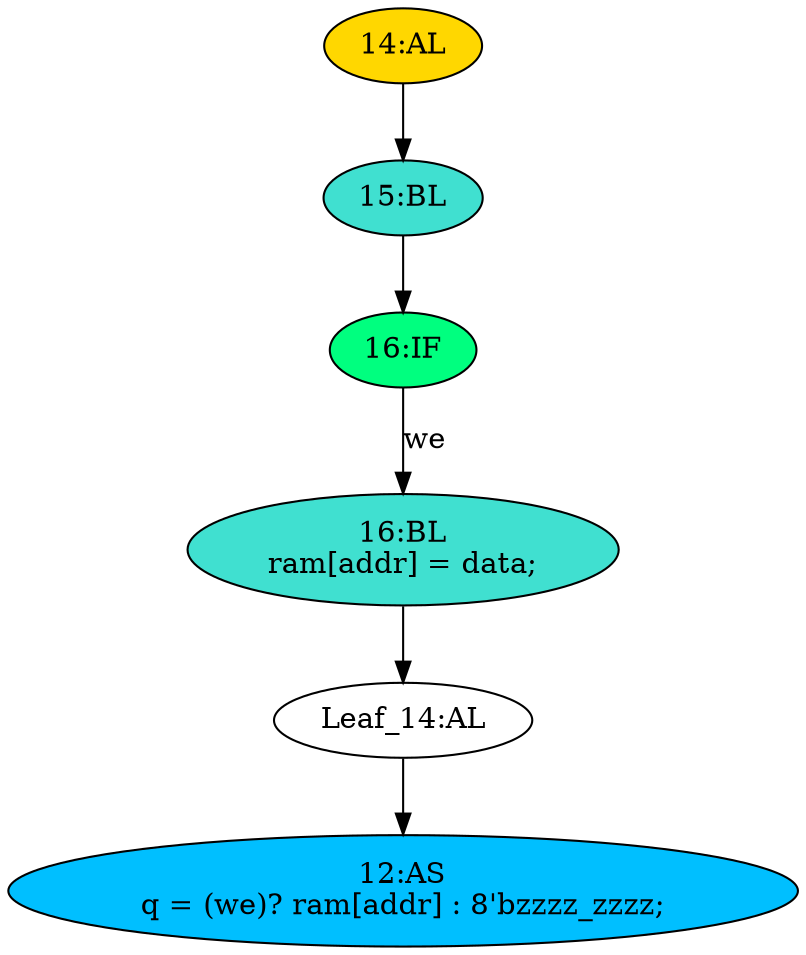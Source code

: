 strict digraph "compose( ,  )" {
	node [label="\N"];
	"16:IF"	[ast="<pyverilog.vparser.ast.IfStatement object at 0x7f0fe27cecd0>",
		fillcolor=springgreen,
		label="16:IF",
		statements="[]",
		style=filled,
		typ=IfStatement];
	"16:BL"	[ast="<pyverilog.vparser.ast.Block object at 0x7f0fe2a71650>",
		fillcolor=turquoise,
		label="16:BL
ram[addr] = data;",
		statements="[<pyverilog.vparser.ast.BlockingSubstitution object at 0x7f0fe2a7d4d0>]",
		style=filled,
		typ=Block];
	"16:IF" -> "16:BL"	[cond="['we']",
		label=we,
		lineno=16];
	"15:BL"	[ast="<pyverilog.vparser.ast.Block object at 0x7f0fe2a71550>",
		fillcolor=turquoise,
		label="15:BL",
		statements="[]",
		style=filled,
		typ=Block];
	"15:BL" -> "16:IF"	[cond="[]",
		lineno=None];
	"12:AS"	[ast="<pyverilog.vparser.ast.Assign object at 0x7f0fe2a63890>",
		def_var="['q']",
		fillcolor=deepskyblue,
		label="12:AS
q = (we)? ram[addr] : 8'bzzzz_zzzz;",
		statements="[]",
		style=filled,
		typ=Assign,
		use_var="['we', 'ram', 'addr']"];
	"14:AL"	[ast="<pyverilog.vparser.ast.Always object at 0x7f0fe27ce4d0>",
		clk_sens=True,
		fillcolor=gold,
		label="14:AL",
		sens="['clk']",
		statements="[]",
		style=filled,
		typ=Always,
		use_var="['we', 'data']"];
	"14:AL" -> "15:BL"	[cond="[]",
		lineno=None];
	"Leaf_14:AL"	[def_var="['ram']",
		label="Leaf_14:AL"];
	"Leaf_14:AL" -> "12:AS";
	"16:BL" -> "Leaf_14:AL"	[cond="[]",
		lineno=None];
}
